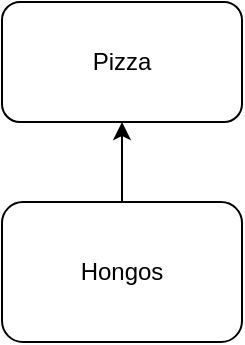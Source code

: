 <mxfile version="14.4.9" type="github">
  <diagram id="TA9AVj1CBRvy88Dp6D7x" name="Page-1">
    <mxGraphModel dx="1038" dy="548" grid="1" gridSize="10" guides="1" tooltips="1" connect="1" arrows="1" fold="1" page="1" pageScale="1" pageWidth="827" pageHeight="1169" math="0" shadow="0">
      <root>
        <mxCell id="0" />
        <mxCell id="1" parent="0" />
        <mxCell id="PmwKNEqLBn4AP3-c0Hec-1" value="Pizza" style="rounded=1;whiteSpace=wrap;html=1;" vertex="1" parent="1">
          <mxGeometry x="310" y="30" width="120" height="60" as="geometry" />
        </mxCell>
        <mxCell id="PmwKNEqLBn4AP3-c0Hec-3" style="edgeStyle=orthogonalEdgeStyle;rounded=0;orthogonalLoop=1;jettySize=auto;html=1;entryX=0.5;entryY=1;entryDx=0;entryDy=0;" edge="1" parent="1" source="PmwKNEqLBn4AP3-c0Hec-2" target="PmwKNEqLBn4AP3-c0Hec-1">
          <mxGeometry relative="1" as="geometry" />
        </mxCell>
        <mxCell id="PmwKNEqLBn4AP3-c0Hec-2" value="Hongos" style="rounded=1;whiteSpace=wrap;html=1;" vertex="1" parent="1">
          <mxGeometry x="310" y="130" width="120" height="70" as="geometry" />
        </mxCell>
      </root>
    </mxGraphModel>
  </diagram>
</mxfile>
